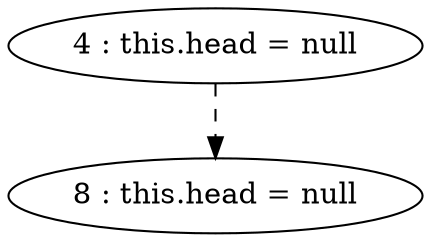 digraph G {
"4 : this.head = null"
"4 : this.head = null" -> "8 : this.head = null" [style=dashed]
"8 : this.head = null"
}
